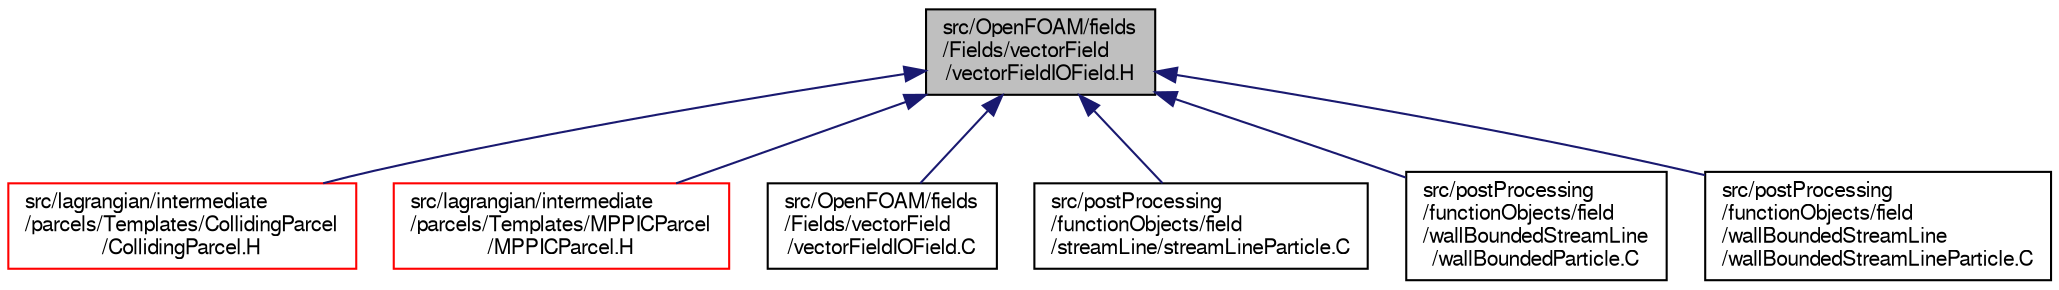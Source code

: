 digraph "src/OpenFOAM/fields/Fields/vectorField/vectorFieldIOField.H"
{
  bgcolor="transparent";
  edge [fontname="FreeSans",fontsize="10",labelfontname="FreeSans",labelfontsize="10"];
  node [fontname="FreeSans",fontsize="10",shape=record];
  Node98 [label="src/OpenFOAM/fields\l/Fields/vectorField\l/vectorFieldIOField.H",height=0.2,width=0.4,color="black", fillcolor="grey75", style="filled", fontcolor="black"];
  Node98 -> Node99 [dir="back",color="midnightblue",fontsize="10",style="solid",fontname="FreeSans"];
  Node99 [label="src/lagrangian/intermediate\l/parcels/Templates/CollidingParcel\l/CollidingParcel.H",height=0.2,width=0.4,color="red",URL="$a05396.html"];
  Node98 -> Node108 [dir="back",color="midnightblue",fontsize="10",style="solid",fontname="FreeSans"];
  Node108 [label="src/lagrangian/intermediate\l/parcels/Templates/MPPICParcel\l/MPPICParcel.H",height=0.2,width=0.4,color="red",URL="$a05456.html"];
  Node98 -> Node116 [dir="back",color="midnightblue",fontsize="10",style="solid",fontname="FreeSans"];
  Node116 [label="src/OpenFOAM/fields\l/Fields/vectorField\l/vectorFieldIOField.C",height=0.2,width=0.4,color="black",URL="$a09785.html",tooltip="vectorField with IO. "];
  Node98 -> Node117 [dir="back",color="midnightblue",fontsize="10",style="solid",fontname="FreeSans"];
  Node117 [label="src/postProcessing\l/functionObjects/field\l/streamLine/streamLineParticle.C",height=0.2,width=0.4,color="black",URL="$a13430.html"];
  Node98 -> Node118 [dir="back",color="midnightblue",fontsize="10",style="solid",fontname="FreeSans"];
  Node118 [label="src/postProcessing\l/functionObjects/field\l/wallBoundedStreamLine\l/wallBoundedParticle.C",height=0.2,width=0.4,color="black",URL="$a13460.html"];
  Node98 -> Node119 [dir="back",color="midnightblue",fontsize="10",style="solid",fontname="FreeSans"];
  Node119 [label="src/postProcessing\l/functionObjects/field\l/wallBoundedStreamLine\l/wallBoundedStreamLineParticle.C",height=0.2,width=0.4,color="black",URL="$a13481.html"];
}
